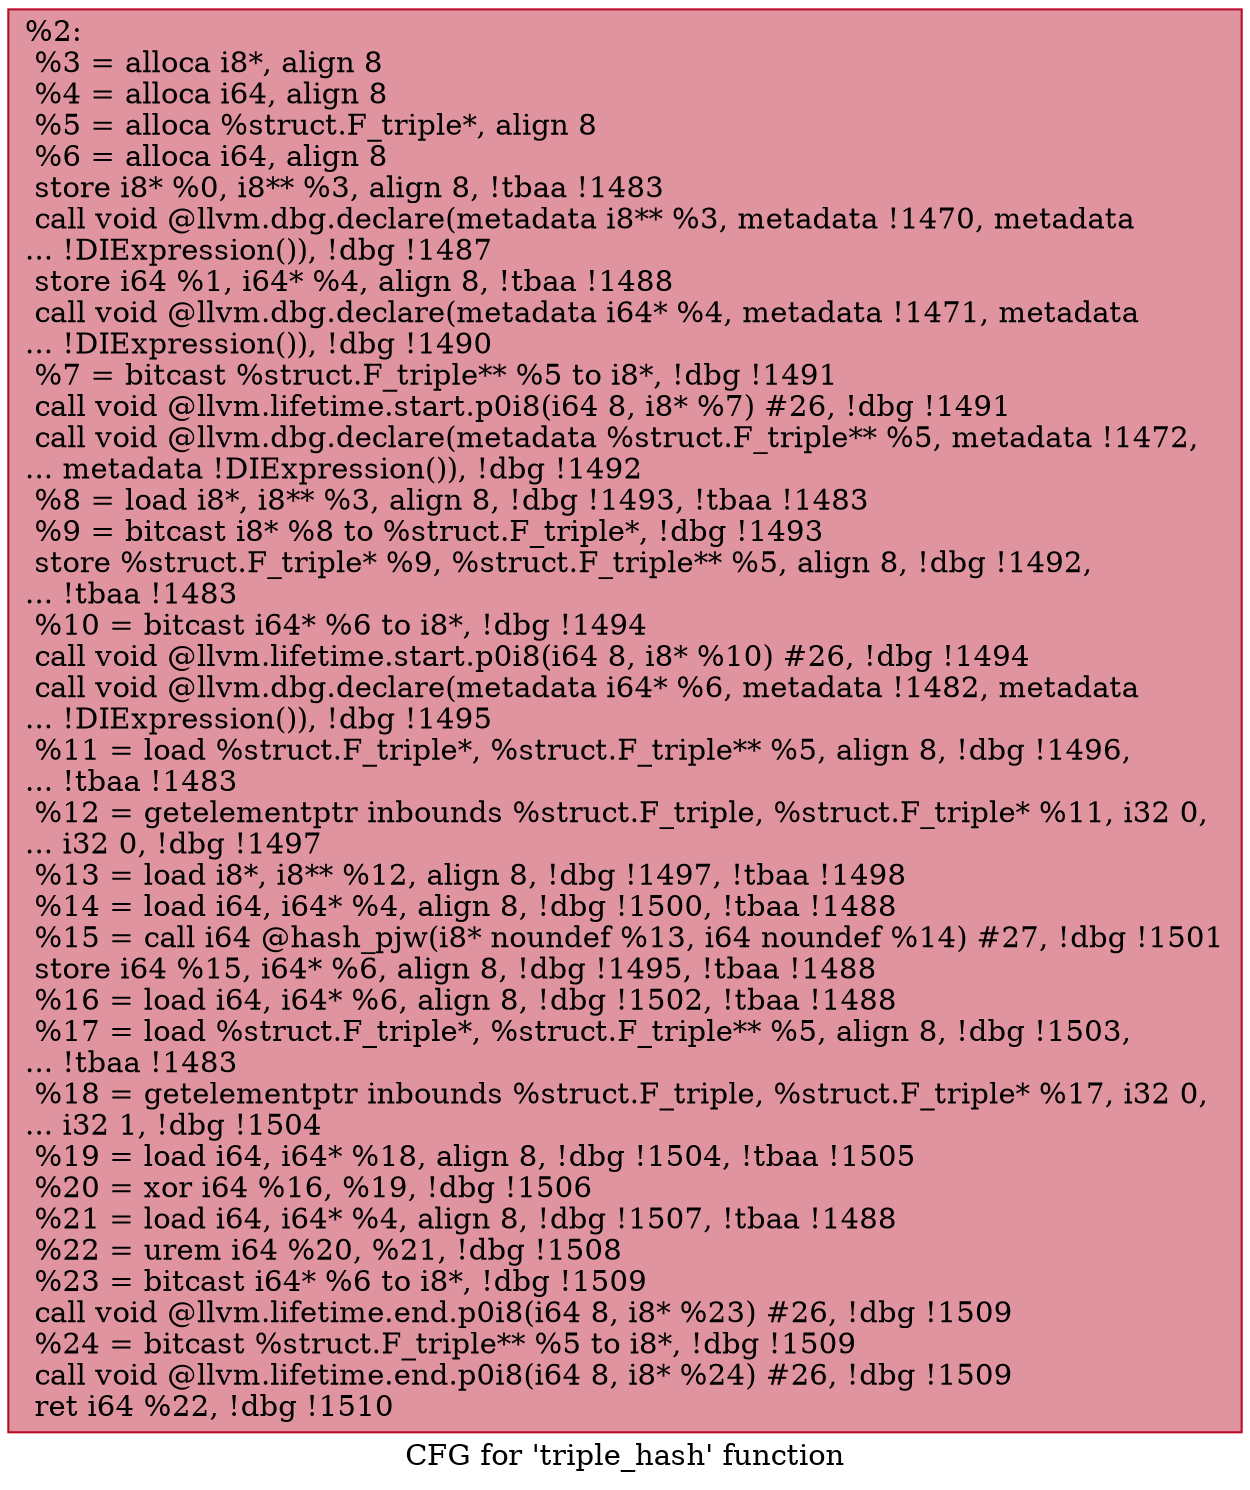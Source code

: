digraph "CFG for 'triple_hash' function" {
	label="CFG for 'triple_hash' function";

	Node0x106bb30 [shape=record,color="#b70d28ff", style=filled, fillcolor="#b70d2870",label="{%2:\l  %3 = alloca i8*, align 8\l  %4 = alloca i64, align 8\l  %5 = alloca %struct.F_triple*, align 8\l  %6 = alloca i64, align 8\l  store i8* %0, i8** %3, align 8, !tbaa !1483\l  call void @llvm.dbg.declare(metadata i8** %3, metadata !1470, metadata\l... !DIExpression()), !dbg !1487\l  store i64 %1, i64* %4, align 8, !tbaa !1488\l  call void @llvm.dbg.declare(metadata i64* %4, metadata !1471, metadata\l... !DIExpression()), !dbg !1490\l  %7 = bitcast %struct.F_triple** %5 to i8*, !dbg !1491\l  call void @llvm.lifetime.start.p0i8(i64 8, i8* %7) #26, !dbg !1491\l  call void @llvm.dbg.declare(metadata %struct.F_triple** %5, metadata !1472,\l... metadata !DIExpression()), !dbg !1492\l  %8 = load i8*, i8** %3, align 8, !dbg !1493, !tbaa !1483\l  %9 = bitcast i8* %8 to %struct.F_triple*, !dbg !1493\l  store %struct.F_triple* %9, %struct.F_triple** %5, align 8, !dbg !1492,\l... !tbaa !1483\l  %10 = bitcast i64* %6 to i8*, !dbg !1494\l  call void @llvm.lifetime.start.p0i8(i64 8, i8* %10) #26, !dbg !1494\l  call void @llvm.dbg.declare(metadata i64* %6, metadata !1482, metadata\l... !DIExpression()), !dbg !1495\l  %11 = load %struct.F_triple*, %struct.F_triple** %5, align 8, !dbg !1496,\l... !tbaa !1483\l  %12 = getelementptr inbounds %struct.F_triple, %struct.F_triple* %11, i32 0,\l... i32 0, !dbg !1497\l  %13 = load i8*, i8** %12, align 8, !dbg !1497, !tbaa !1498\l  %14 = load i64, i64* %4, align 8, !dbg !1500, !tbaa !1488\l  %15 = call i64 @hash_pjw(i8* noundef %13, i64 noundef %14) #27, !dbg !1501\l  store i64 %15, i64* %6, align 8, !dbg !1495, !tbaa !1488\l  %16 = load i64, i64* %6, align 8, !dbg !1502, !tbaa !1488\l  %17 = load %struct.F_triple*, %struct.F_triple** %5, align 8, !dbg !1503,\l... !tbaa !1483\l  %18 = getelementptr inbounds %struct.F_triple, %struct.F_triple* %17, i32 0,\l... i32 1, !dbg !1504\l  %19 = load i64, i64* %18, align 8, !dbg !1504, !tbaa !1505\l  %20 = xor i64 %16, %19, !dbg !1506\l  %21 = load i64, i64* %4, align 8, !dbg !1507, !tbaa !1488\l  %22 = urem i64 %20, %21, !dbg !1508\l  %23 = bitcast i64* %6 to i8*, !dbg !1509\l  call void @llvm.lifetime.end.p0i8(i64 8, i8* %23) #26, !dbg !1509\l  %24 = bitcast %struct.F_triple** %5 to i8*, !dbg !1509\l  call void @llvm.lifetime.end.p0i8(i64 8, i8* %24) #26, !dbg !1509\l  ret i64 %22, !dbg !1510\l}"];
}
